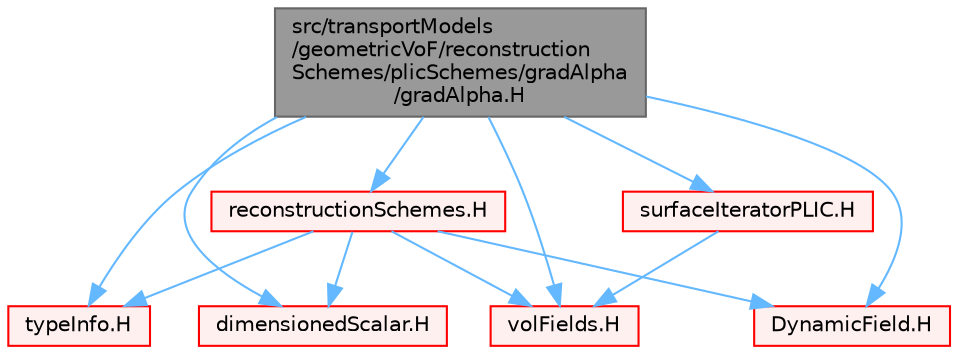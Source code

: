 digraph "src/transportModels/geometricVoF/reconstructionSchemes/plicSchemes/gradAlpha/gradAlpha.H"
{
 // LATEX_PDF_SIZE
  bgcolor="transparent";
  edge [fontname=Helvetica,fontsize=10,labelfontname=Helvetica,labelfontsize=10];
  node [fontname=Helvetica,fontsize=10,shape=box,height=0.2,width=0.4];
  Node1 [id="Node000001",label="src/transportModels\l/geometricVoF/reconstruction\lSchemes/plicSchemes/gradAlpha\l/gradAlpha.H",height=0.2,width=0.4,color="gray40", fillcolor="grey60", style="filled", fontcolor="black",tooltip=" "];
  Node1 -> Node2 [id="edge1_Node000001_Node000002",color="steelblue1",style="solid",tooltip=" "];
  Node2 [id="Node000002",label="typeInfo.H",height=0.2,width=0.4,color="red", fillcolor="#FFF0F0", style="filled",URL="$typeInfo_8H.html",tooltip=" "];
  Node1 -> Node75 [id="edge2_Node000001_Node000075",color="steelblue1",style="solid",tooltip=" "];
  Node75 [id="Node000075",label="reconstructionSchemes.H",height=0.2,width=0.4,color="red", fillcolor="#FFF0F0", style="filled",URL="$reconstructionSchemes_8H.html",tooltip=" "];
  Node75 -> Node2 [id="edge3_Node000075_Node000002",color="steelblue1",style="solid",tooltip=" "];
  Node75 -> Node95 [id="edge4_Node000075_Node000095",color="steelblue1",style="solid",tooltip=" "];
  Node95 [id="Node000095",label="dimensionedScalar.H",height=0.2,width=0.4,color="red", fillcolor="#FFF0F0", style="filled",URL="$dimensionedScalar_8H.html",tooltip=" "];
  Node75 -> Node198 [id="edge5_Node000075_Node000198",color="steelblue1",style="solid",tooltip=" "];
  Node198 [id="Node000198",label="volFields.H",height=0.2,width=0.4,color="red", fillcolor="#FFF0F0", style="filled",URL="$volFields_8H.html",tooltip=" "];
  Node75 -> Node388 [id="edge6_Node000075_Node000388",color="steelblue1",style="solid",tooltip=" "];
  Node388 [id="Node000388",label="DynamicField.H",height=0.2,width=0.4,color="red", fillcolor="#FFF0F0", style="filled",URL="$DynamicField_8H.html",tooltip=" "];
  Node1 -> Node198 [id="edge7_Node000001_Node000198",color="steelblue1",style="solid",tooltip=" "];
  Node1 -> Node388 [id="edge8_Node000001_Node000388",color="steelblue1",style="solid",tooltip=" "];
  Node1 -> Node95 [id="edge9_Node000001_Node000095",color="steelblue1",style="solid",tooltip=" "];
  Node1 -> Node419 [id="edge10_Node000001_Node000419",color="steelblue1",style="solid",tooltip=" "];
  Node419 [id="Node000419",label="surfaceIteratorPLIC.H",height=0.2,width=0.4,color="red", fillcolor="#FFF0F0", style="filled",URL="$surfaceIteratorPLIC_8H.html",tooltip=" "];
  Node419 -> Node198 [id="edge11_Node000419_Node000198",color="steelblue1",style="solid",tooltip=" "];
}
